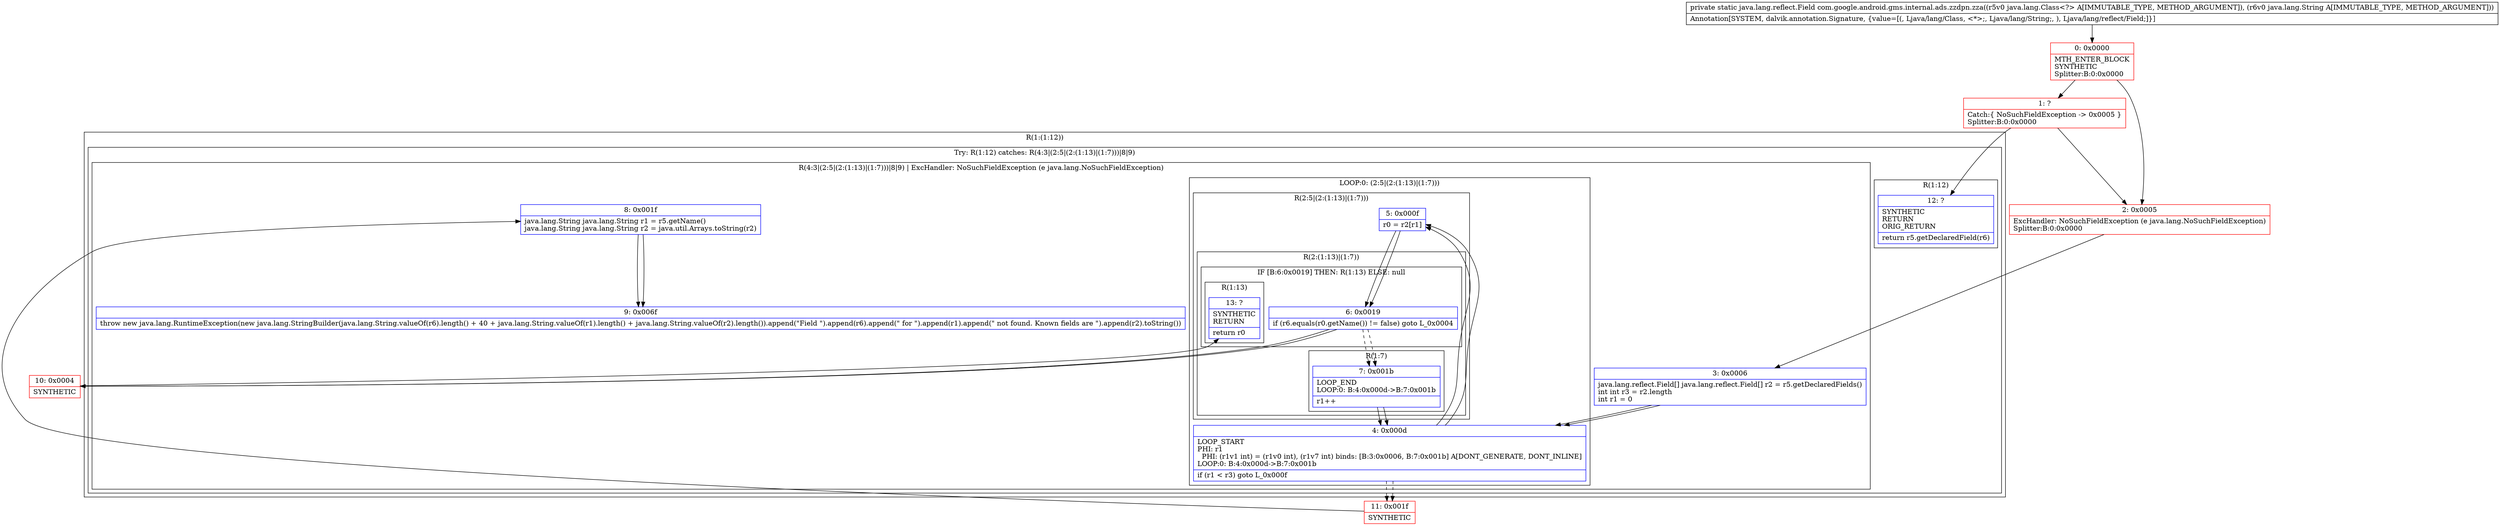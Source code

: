 digraph "CFG forcom.google.android.gms.internal.ads.zzdpn.zza(Ljava\/lang\/Class;Ljava\/lang\/String;)Ljava\/lang\/reflect\/Field;" {
subgraph cluster_Region_1921769029 {
label = "R(1:(1:12))";
node [shape=record,color=blue];
subgraph cluster_TryCatchRegion_979294046 {
label = "Try: R(1:12) catches: R(4:3|(2:5|(2:(1:13)|(1:7)))|8|9)";
node [shape=record,color=blue];
subgraph cluster_Region_397712334 {
label = "R(1:12)";
node [shape=record,color=blue];
Node_12 [shape=record,label="{12\:\ ?|SYNTHETIC\lRETURN\lORIG_RETURN\l|return r5.getDeclaredField(r6)\l}"];
}
subgraph cluster_Region_1567279870 {
label = "R(4:3|(2:5|(2:(1:13)|(1:7)))|8|9) | ExcHandler: NoSuchFieldException (e java.lang.NoSuchFieldException)\l";
node [shape=record,color=blue];
Node_3 [shape=record,label="{3\:\ 0x0006|java.lang.reflect.Field[] java.lang.reflect.Field[] r2 = r5.getDeclaredFields()\lint int r3 = r2.length\lint r1 = 0\l}"];
subgraph cluster_LoopRegion_33356186 {
label = "LOOP:0: (2:5|(2:(1:13)|(1:7)))";
node [shape=record,color=blue];
Node_4 [shape=record,label="{4\:\ 0x000d|LOOP_START\lPHI: r1 \l  PHI: (r1v1 int) = (r1v0 int), (r1v7 int) binds: [B:3:0x0006, B:7:0x001b] A[DONT_GENERATE, DONT_INLINE]\lLOOP:0: B:4:0x000d\-\>B:7:0x001b\l|if (r1 \< r3) goto L_0x000f\l}"];
subgraph cluster_Region_1847050495 {
label = "R(2:5|(2:(1:13)|(1:7)))";
node [shape=record,color=blue];
Node_5 [shape=record,label="{5\:\ 0x000f|r0 = r2[r1]\l}"];
subgraph cluster_Region_757691926 {
label = "R(2:(1:13)|(1:7))";
node [shape=record,color=blue];
subgraph cluster_IfRegion_1627496650 {
label = "IF [B:6:0x0019] THEN: R(1:13) ELSE: null";
node [shape=record,color=blue];
Node_6 [shape=record,label="{6\:\ 0x0019|if (r6.equals(r0.getName()) != false) goto L_0x0004\l}"];
subgraph cluster_Region_1389899215 {
label = "R(1:13)";
node [shape=record,color=blue];
Node_13 [shape=record,label="{13\:\ ?|SYNTHETIC\lRETURN\l|return r0\l}"];
}
}
subgraph cluster_Region_1326578449 {
label = "R(1:7)";
node [shape=record,color=blue];
Node_7 [shape=record,label="{7\:\ 0x001b|LOOP_END\lLOOP:0: B:4:0x000d\-\>B:7:0x001b\l|r1++\l}"];
}
}
}
}
Node_8 [shape=record,label="{8\:\ 0x001f|java.lang.String java.lang.String r1 = r5.getName()\ljava.lang.String java.lang.String r2 = java.util.Arrays.toString(r2)\l}"];
Node_9 [shape=record,label="{9\:\ 0x006f|throw new java.lang.RuntimeException(new java.lang.StringBuilder(java.lang.String.valueOf(r6).length() + 40 + java.lang.String.valueOf(r1).length() + java.lang.String.valueOf(r2).length()).append(\"Field \").append(r6).append(\" for \").append(r1).append(\" not found. Known fields are \").append(r2).toString())\l}"];
}
}
}
subgraph cluster_Region_1567279870 {
label = "R(4:3|(2:5|(2:(1:13)|(1:7)))|8|9) | ExcHandler: NoSuchFieldException (e java.lang.NoSuchFieldException)\l";
node [shape=record,color=blue];
Node_3 [shape=record,label="{3\:\ 0x0006|java.lang.reflect.Field[] java.lang.reflect.Field[] r2 = r5.getDeclaredFields()\lint int r3 = r2.length\lint r1 = 0\l}"];
subgraph cluster_LoopRegion_33356186 {
label = "LOOP:0: (2:5|(2:(1:13)|(1:7)))";
node [shape=record,color=blue];
Node_4 [shape=record,label="{4\:\ 0x000d|LOOP_START\lPHI: r1 \l  PHI: (r1v1 int) = (r1v0 int), (r1v7 int) binds: [B:3:0x0006, B:7:0x001b] A[DONT_GENERATE, DONT_INLINE]\lLOOP:0: B:4:0x000d\-\>B:7:0x001b\l|if (r1 \< r3) goto L_0x000f\l}"];
subgraph cluster_Region_1847050495 {
label = "R(2:5|(2:(1:13)|(1:7)))";
node [shape=record,color=blue];
Node_5 [shape=record,label="{5\:\ 0x000f|r0 = r2[r1]\l}"];
subgraph cluster_Region_757691926 {
label = "R(2:(1:13)|(1:7))";
node [shape=record,color=blue];
subgraph cluster_IfRegion_1627496650 {
label = "IF [B:6:0x0019] THEN: R(1:13) ELSE: null";
node [shape=record,color=blue];
Node_6 [shape=record,label="{6\:\ 0x0019|if (r6.equals(r0.getName()) != false) goto L_0x0004\l}"];
subgraph cluster_Region_1389899215 {
label = "R(1:13)";
node [shape=record,color=blue];
Node_13 [shape=record,label="{13\:\ ?|SYNTHETIC\lRETURN\l|return r0\l}"];
}
}
subgraph cluster_Region_1326578449 {
label = "R(1:7)";
node [shape=record,color=blue];
Node_7 [shape=record,label="{7\:\ 0x001b|LOOP_END\lLOOP:0: B:4:0x000d\-\>B:7:0x001b\l|r1++\l}"];
}
}
}
}
Node_8 [shape=record,label="{8\:\ 0x001f|java.lang.String java.lang.String r1 = r5.getName()\ljava.lang.String java.lang.String r2 = java.util.Arrays.toString(r2)\l}"];
Node_9 [shape=record,label="{9\:\ 0x006f|throw new java.lang.RuntimeException(new java.lang.StringBuilder(java.lang.String.valueOf(r6).length() + 40 + java.lang.String.valueOf(r1).length() + java.lang.String.valueOf(r2).length()).append(\"Field \").append(r6).append(\" for \").append(r1).append(\" not found. Known fields are \").append(r2).toString())\l}"];
}
Node_0 [shape=record,color=red,label="{0\:\ 0x0000|MTH_ENTER_BLOCK\lSYNTHETIC\lSplitter:B:0:0x0000\l}"];
Node_1 [shape=record,color=red,label="{1\:\ ?|Catch:\{ NoSuchFieldException \-\> 0x0005 \}\lSplitter:B:0:0x0000\l}"];
Node_2 [shape=record,color=red,label="{2\:\ 0x0005|ExcHandler: NoSuchFieldException (e java.lang.NoSuchFieldException)\lSplitter:B:0:0x0000\l}"];
Node_10 [shape=record,color=red,label="{10\:\ 0x0004|SYNTHETIC\l}"];
Node_11 [shape=record,color=red,label="{11\:\ 0x001f|SYNTHETIC\l}"];
MethodNode[shape=record,label="{private static java.lang.reflect.Field com.google.android.gms.internal.ads.zzdpn.zza((r5v0 java.lang.Class\<?\> A[IMMUTABLE_TYPE, METHOD_ARGUMENT]), (r6v0 java.lang.String A[IMMUTABLE_TYPE, METHOD_ARGUMENT]))  | Annotation[SYSTEM, dalvik.annotation.Signature, \{value=[(, Ljava\/lang\/Class, \<*\>;, Ljava\/lang\/String;, ), Ljava\/lang\/reflect\/Field;]\}]\l}"];
MethodNode -> Node_0;
Node_3 -> Node_4;
Node_4 -> Node_5;
Node_4 -> Node_11[style=dashed];
Node_5 -> Node_6;
Node_6 -> Node_7[style=dashed];
Node_6 -> Node_10;
Node_7 -> Node_4;
Node_8 -> Node_9;
Node_3 -> Node_4;
Node_4 -> Node_5;
Node_4 -> Node_11[style=dashed];
Node_5 -> Node_6;
Node_6 -> Node_7[style=dashed];
Node_6 -> Node_10;
Node_7 -> Node_4;
Node_8 -> Node_9;
Node_0 -> Node_1;
Node_0 -> Node_2;
Node_1 -> Node_2;
Node_1 -> Node_12;
Node_2 -> Node_3;
Node_10 -> Node_13;
Node_11 -> Node_8;
}

